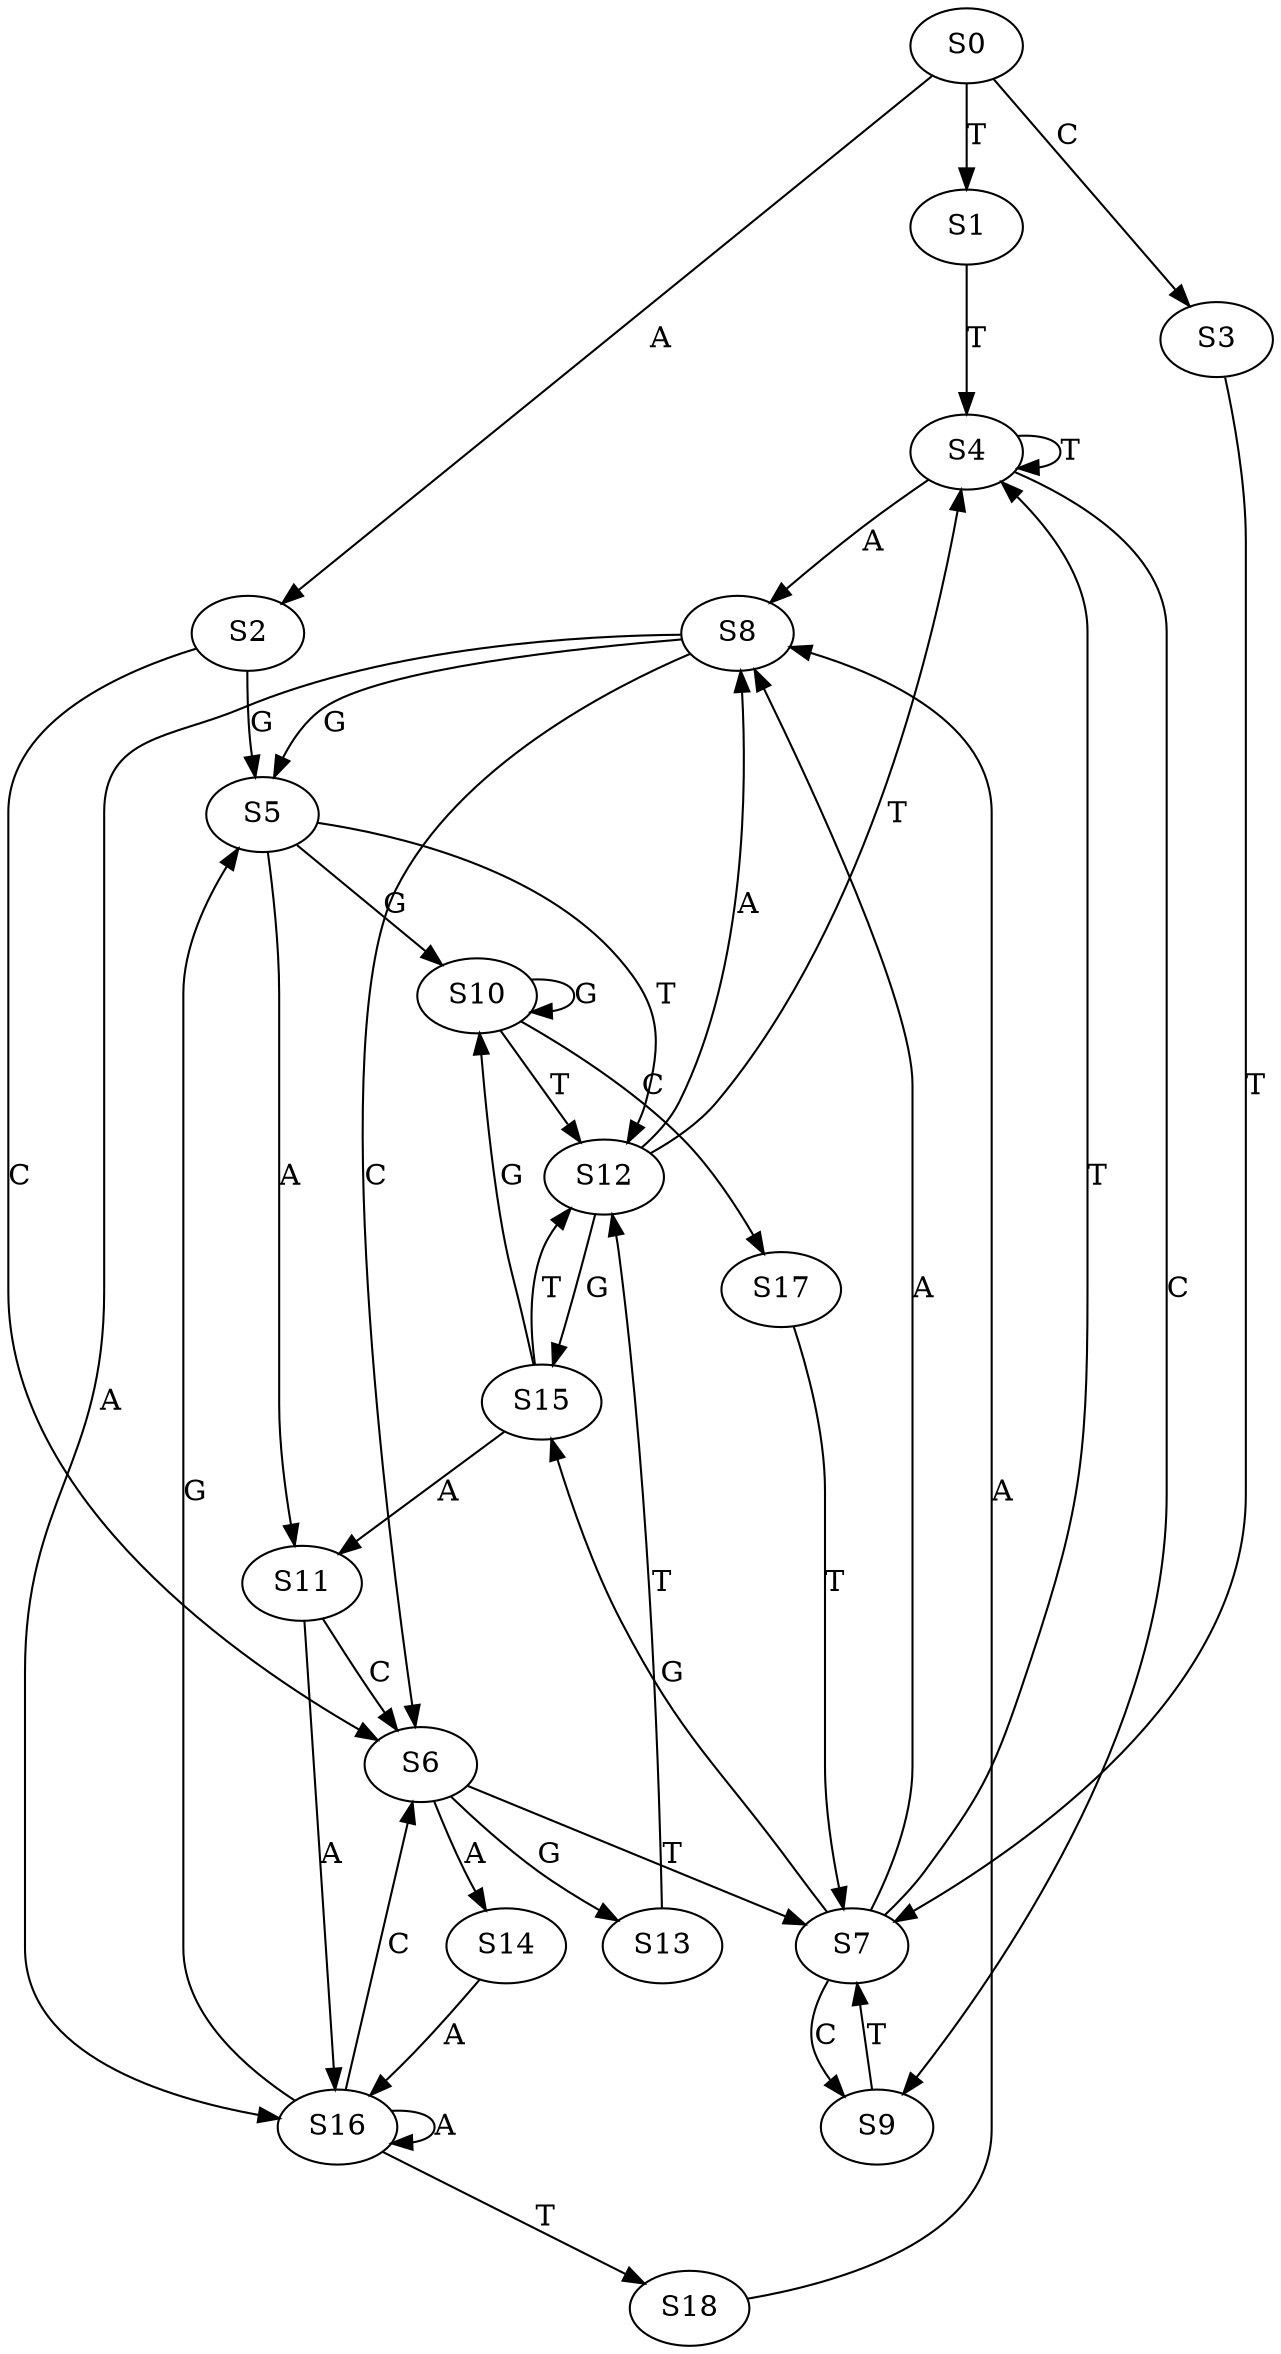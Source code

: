 strict digraph  {
	S0 -> S1 [ label = T ];
	S0 -> S2 [ label = A ];
	S0 -> S3 [ label = C ];
	S1 -> S4 [ label = T ];
	S2 -> S5 [ label = G ];
	S2 -> S6 [ label = C ];
	S3 -> S7 [ label = T ];
	S4 -> S8 [ label = A ];
	S4 -> S4 [ label = T ];
	S4 -> S9 [ label = C ];
	S5 -> S10 [ label = G ];
	S5 -> S11 [ label = A ];
	S5 -> S12 [ label = T ];
	S6 -> S13 [ label = G ];
	S6 -> S7 [ label = T ];
	S6 -> S14 [ label = A ];
	S7 -> S4 [ label = T ];
	S7 -> S8 [ label = A ];
	S7 -> S15 [ label = G ];
	S7 -> S9 [ label = C ];
	S8 -> S6 [ label = C ];
	S8 -> S5 [ label = G ];
	S8 -> S16 [ label = A ];
	S9 -> S7 [ label = T ];
	S10 -> S12 [ label = T ];
	S10 -> S10 [ label = G ];
	S10 -> S17 [ label = C ];
	S11 -> S6 [ label = C ];
	S11 -> S16 [ label = A ];
	S12 -> S15 [ label = G ];
	S12 -> S4 [ label = T ];
	S12 -> S8 [ label = A ];
	S13 -> S12 [ label = T ];
	S14 -> S16 [ label = A ];
	S15 -> S11 [ label = A ];
	S15 -> S12 [ label = T ];
	S15 -> S10 [ label = G ];
	S16 -> S5 [ label = G ];
	S16 -> S18 [ label = T ];
	S16 -> S16 [ label = A ];
	S16 -> S6 [ label = C ];
	S17 -> S7 [ label = T ];
	S18 -> S8 [ label = A ];
}
